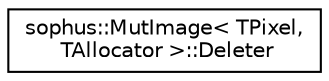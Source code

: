 digraph "Graphical Class Hierarchy"
{
 // LATEX_PDF_SIZE
  edge [fontname="Helvetica",fontsize="10",labelfontname="Helvetica",labelfontsize="10"];
  node [fontname="Helvetica",fontsize="10",shape=record];
  rankdir="LR";
  Node0 [label="sophus::MutImage\< TPixel,\l TAllocator \>::Deleter",height=0.2,width=0.4,color="black", fillcolor="white", style="filled",URL="$structsophus_1_1_mut_image_1_1_deleter.html",tooltip="Deleter for MutImage."];
}
